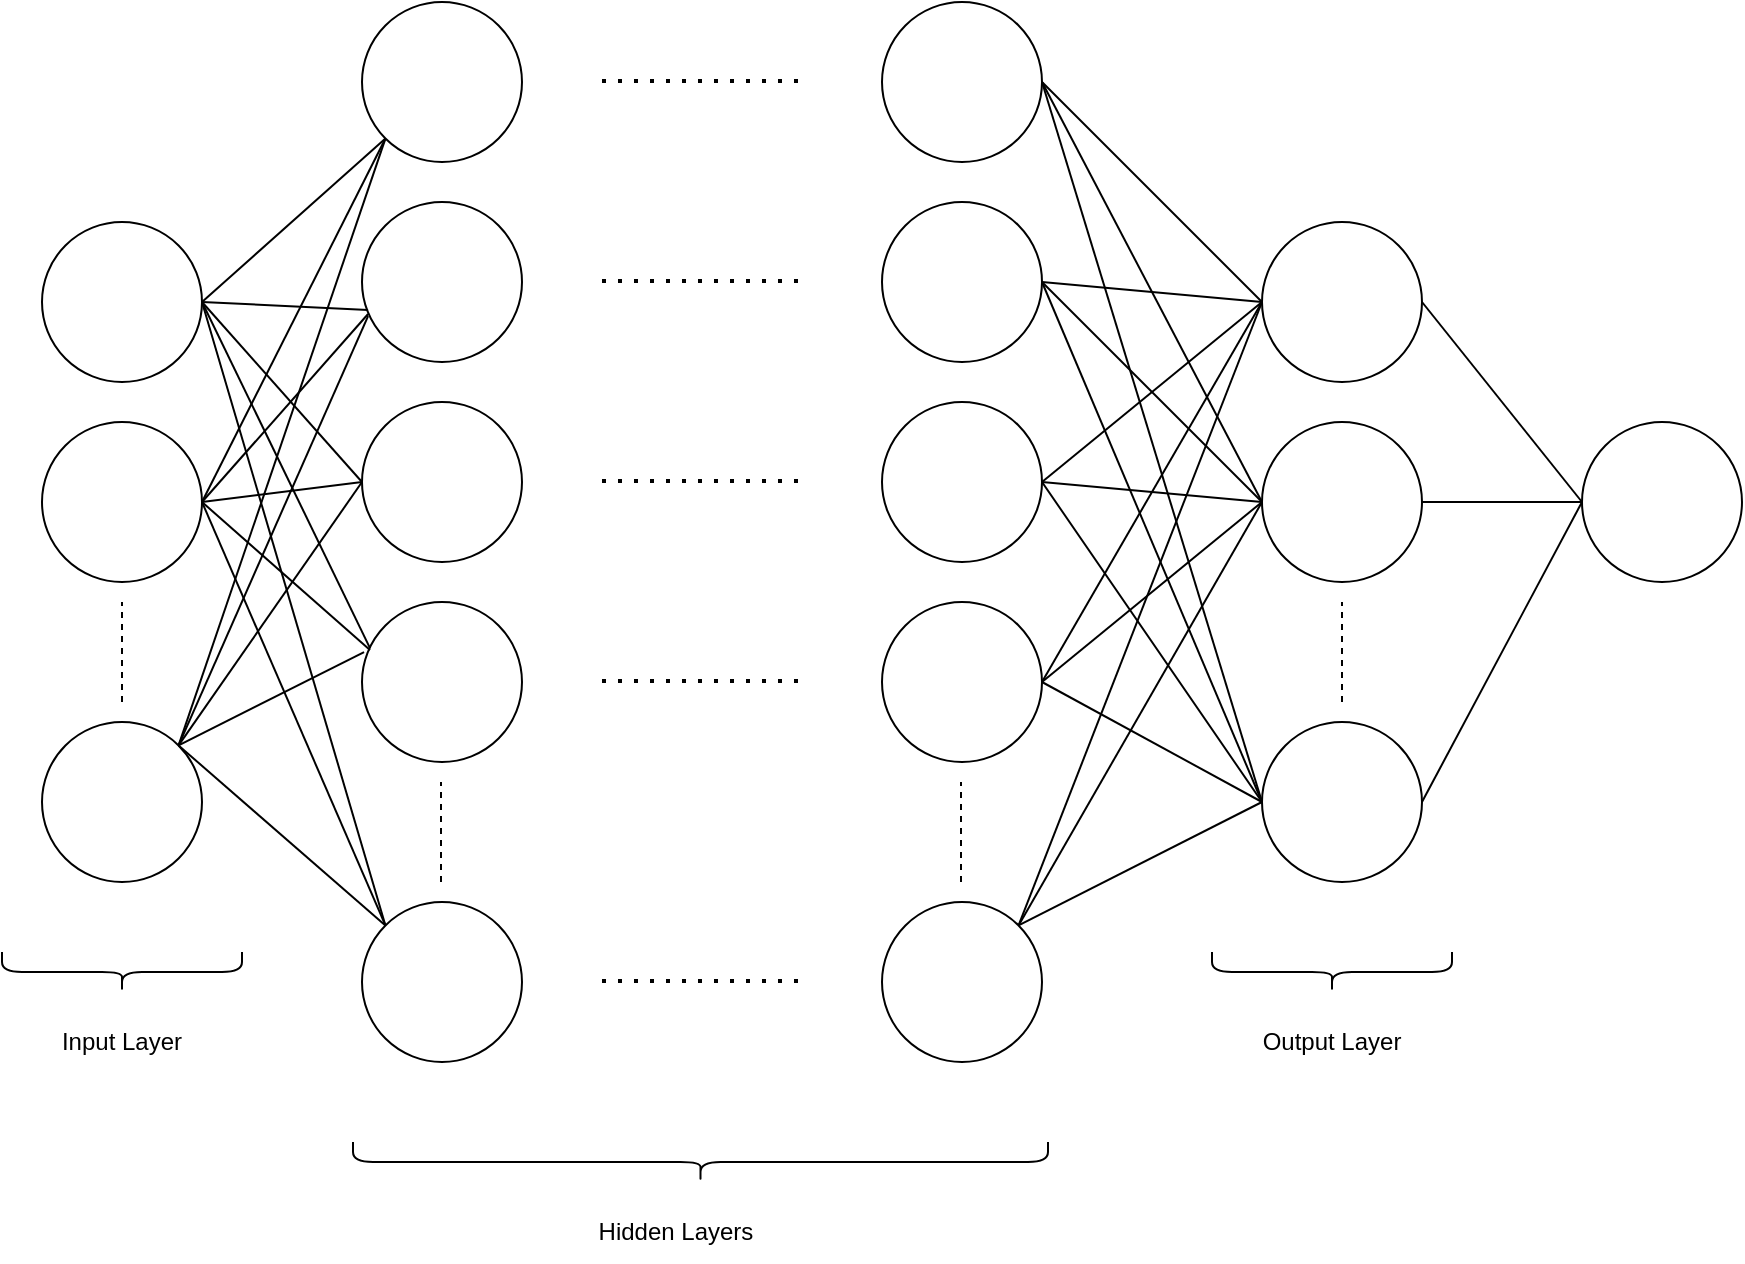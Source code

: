 <mxfile version="21.0.2" type="github"><diagram name="Strona-1" id="pCYO-B3yatbEwMQIHyl5"><mxGraphModel dx="1394" dy="766" grid="1" gridSize="10" guides="1" tooltips="1" connect="1" arrows="1" fold="1" page="1" pageScale="1" pageWidth="827" pageHeight="1169" math="0" shadow="0"><root><mxCell id="0"/><mxCell id="1" parent="0"/><mxCell id="n4thcdciaZ63eMLzYOiJ-1" value="" style="ellipse;whiteSpace=wrap;html=1;aspect=fixed;" parent="1" vertex="1"><mxGeometry x="30" y="250" width="80" height="80" as="geometry"/></mxCell><mxCell id="n4thcdciaZ63eMLzYOiJ-2" value="" style="ellipse;whiteSpace=wrap;html=1;aspect=fixed;" parent="1" vertex="1"><mxGeometry x="30" y="400" width="80" height="80" as="geometry"/></mxCell><mxCell id="n4thcdciaZ63eMLzYOiJ-3" value="" style="endArrow=none;dashed=1;html=1;rounded=0;" parent="1" edge="1"><mxGeometry width="50" height="50" relative="1" as="geometry"><mxPoint x="70" y="390" as="sourcePoint"/><mxPoint x="70" y="340" as="targetPoint"/></mxGeometry></mxCell><mxCell id="n4thcdciaZ63eMLzYOiJ-4" value="" style="ellipse;whiteSpace=wrap;html=1;aspect=fixed;" parent="1" vertex="1"><mxGeometry x="30" y="150" width="80" height="80" as="geometry"/></mxCell><mxCell id="n4thcdciaZ63eMLzYOiJ-5" value="" style="ellipse;whiteSpace=wrap;html=1;aspect=fixed;" parent="1" vertex="1"><mxGeometry x="190" y="40" width="80" height="80" as="geometry"/></mxCell><mxCell id="n4thcdciaZ63eMLzYOiJ-6" value="" style="ellipse;whiteSpace=wrap;html=1;aspect=fixed;" parent="1" vertex="1"><mxGeometry x="190" y="140" width="80" height="80" as="geometry"/></mxCell><mxCell id="n4thcdciaZ63eMLzYOiJ-7" value="" style="ellipse;whiteSpace=wrap;html=1;aspect=fixed;" parent="1" vertex="1"><mxGeometry x="190" y="240" width="80" height="80" as="geometry"/></mxCell><mxCell id="n4thcdciaZ63eMLzYOiJ-8" value="" style="ellipse;whiteSpace=wrap;html=1;aspect=fixed;" parent="1" vertex="1"><mxGeometry x="190" y="340" width="80" height="80" as="geometry"/></mxCell><mxCell id="n4thcdciaZ63eMLzYOiJ-9" value="" style="endArrow=none;dashed=1;html=1;rounded=0;" parent="1" edge="1"><mxGeometry width="50" height="50" relative="1" as="geometry"><mxPoint x="229.5" y="480" as="sourcePoint"/><mxPoint x="229.5" y="430" as="targetPoint"/></mxGeometry></mxCell><mxCell id="n4thcdciaZ63eMLzYOiJ-10" value="" style="ellipse;whiteSpace=wrap;html=1;aspect=fixed;" parent="1" vertex="1"><mxGeometry x="190" y="490" width="80" height="80" as="geometry"/></mxCell><mxCell id="n4thcdciaZ63eMLzYOiJ-11" value="" style="endArrow=none;html=1;rounded=0;entryX=0;entryY=1;entryDx=0;entryDy=0;exitX=1;exitY=0.5;exitDx=0;exitDy=0;" parent="1" source="n4thcdciaZ63eMLzYOiJ-4" target="n4thcdciaZ63eMLzYOiJ-5" edge="1"><mxGeometry width="50" height="50" relative="1" as="geometry"><mxPoint x="110" y="240" as="sourcePoint"/><mxPoint x="180" y="110" as="targetPoint"/></mxGeometry></mxCell><mxCell id="n4thcdciaZ63eMLzYOiJ-12" value="" style="endArrow=none;html=1;rounded=0;entryX=0.038;entryY=0.675;entryDx=0;entryDy=0;exitX=1;exitY=0.5;exitDx=0;exitDy=0;entryPerimeter=0;" parent="1" source="n4thcdciaZ63eMLzYOiJ-4" target="n4thcdciaZ63eMLzYOiJ-6" edge="1"><mxGeometry width="50" height="50" relative="1" as="geometry"><mxPoint x="118" y="262" as="sourcePoint"/><mxPoint x="212" y="118" as="targetPoint"/></mxGeometry></mxCell><mxCell id="n4thcdciaZ63eMLzYOiJ-13" value="" style="endArrow=none;html=1;rounded=0;entryX=0;entryY=0.5;entryDx=0;entryDy=0;exitX=1;exitY=0.5;exitDx=0;exitDy=0;" parent="1" source="n4thcdciaZ63eMLzYOiJ-4" target="n4thcdciaZ63eMLzYOiJ-7" edge="1"><mxGeometry width="50" height="50" relative="1" as="geometry"><mxPoint x="128" y="272" as="sourcePoint"/><mxPoint x="222" y="128" as="targetPoint"/></mxGeometry></mxCell><mxCell id="n4thcdciaZ63eMLzYOiJ-15" value="" style="endArrow=none;html=1;rounded=0;exitX=1;exitY=0.5;exitDx=0;exitDy=0;entryX=0.05;entryY=0.288;entryDx=0;entryDy=0;entryPerimeter=0;" parent="1" source="n4thcdciaZ63eMLzYOiJ-4" target="n4thcdciaZ63eMLzYOiJ-8" edge="1"><mxGeometry width="50" height="50" relative="1" as="geometry"><mxPoint x="130" y="290" as="sourcePoint"/><mxPoint x="190" y="370" as="targetPoint"/></mxGeometry></mxCell><mxCell id="n4thcdciaZ63eMLzYOiJ-16" value="" style="endArrow=none;html=1;rounded=0;exitX=1;exitY=0.5;exitDx=0;exitDy=0;entryX=0;entryY=0;entryDx=0;entryDy=0;" parent="1" source="n4thcdciaZ63eMLzYOiJ-4" target="n4thcdciaZ63eMLzYOiJ-10" edge="1"><mxGeometry width="50" height="50" relative="1" as="geometry"><mxPoint x="140" y="300" as="sourcePoint"/><mxPoint x="216" y="492" as="targetPoint"/></mxGeometry></mxCell><mxCell id="n4thcdciaZ63eMLzYOiJ-17" value="" style="endArrow=none;html=1;rounded=0;entryX=0;entryY=1;entryDx=0;entryDy=0;exitX=1;exitY=0.5;exitDx=0;exitDy=0;" parent="1" source="n4thcdciaZ63eMLzYOiJ-1" target="n4thcdciaZ63eMLzYOiJ-5" edge="1"><mxGeometry width="50" height="50" relative="1" as="geometry"><mxPoint x="130" y="290" as="sourcePoint"/><mxPoint x="212" y="118" as="targetPoint"/></mxGeometry></mxCell><mxCell id="n4thcdciaZ63eMLzYOiJ-18" value="" style="endArrow=none;html=1;rounded=0;exitX=1;exitY=0.5;exitDx=0;exitDy=0;entryX=0.038;entryY=0.7;entryDx=0;entryDy=0;entryPerimeter=0;" parent="1" source="n4thcdciaZ63eMLzYOiJ-1" target="n4thcdciaZ63eMLzYOiJ-6" edge="1"><mxGeometry width="50" height="50" relative="1" as="geometry"><mxPoint x="140" y="300" as="sourcePoint"/><mxPoint x="190" y="220" as="targetPoint"/></mxGeometry></mxCell><mxCell id="n4thcdciaZ63eMLzYOiJ-21" value="" style="endArrow=none;dashed=1;html=1;dashPattern=1 3;strokeWidth=2;rounded=0;" parent="1" edge="1"><mxGeometry width="50" height="50" relative="1" as="geometry"><mxPoint x="310" y="79.5" as="sourcePoint"/><mxPoint x="410" y="79.5" as="targetPoint"/></mxGeometry></mxCell><mxCell id="n4thcdciaZ63eMLzYOiJ-23" value="" style="endArrow=none;dashed=1;html=1;dashPattern=1 3;strokeWidth=2;rounded=0;" parent="1" edge="1"><mxGeometry width="50" height="50" relative="1" as="geometry"><mxPoint x="310" y="179.5" as="sourcePoint"/><mxPoint x="410" y="179.5" as="targetPoint"/></mxGeometry></mxCell><mxCell id="n4thcdciaZ63eMLzYOiJ-24" value="" style="endArrow=none;dashed=1;html=1;dashPattern=1 3;strokeWidth=2;rounded=0;" parent="1" edge="1"><mxGeometry width="50" height="50" relative="1" as="geometry"><mxPoint x="310" y="279.5" as="sourcePoint"/><mxPoint x="410" y="279.5" as="targetPoint"/></mxGeometry></mxCell><mxCell id="n4thcdciaZ63eMLzYOiJ-25" value="" style="endArrow=none;dashed=1;html=1;dashPattern=1 3;strokeWidth=2;rounded=0;" parent="1" edge="1"><mxGeometry width="50" height="50" relative="1" as="geometry"><mxPoint x="310" y="379.5" as="sourcePoint"/><mxPoint x="410" y="379.5" as="targetPoint"/></mxGeometry></mxCell><mxCell id="n4thcdciaZ63eMLzYOiJ-26" value="" style="endArrow=none;dashed=1;html=1;dashPattern=1 3;strokeWidth=2;rounded=0;" parent="1" edge="1"><mxGeometry width="50" height="50" relative="1" as="geometry"><mxPoint x="310" y="529.5" as="sourcePoint"/><mxPoint x="410" y="529.5" as="targetPoint"/></mxGeometry></mxCell><mxCell id="n4thcdciaZ63eMLzYOiJ-27" value="" style="ellipse;whiteSpace=wrap;html=1;aspect=fixed;" parent="1" vertex="1"><mxGeometry x="450" y="40" width="80" height="80" as="geometry"/></mxCell><mxCell id="n4thcdciaZ63eMLzYOiJ-28" value="" style="ellipse;whiteSpace=wrap;html=1;aspect=fixed;" parent="1" vertex="1"><mxGeometry x="450" y="140" width="80" height="80" as="geometry"/></mxCell><mxCell id="n4thcdciaZ63eMLzYOiJ-29" value="" style="ellipse;whiteSpace=wrap;html=1;aspect=fixed;" parent="1" vertex="1"><mxGeometry x="450" y="240" width="80" height="80" as="geometry"/></mxCell><mxCell id="n4thcdciaZ63eMLzYOiJ-30" value="" style="ellipse;whiteSpace=wrap;html=1;aspect=fixed;" parent="1" vertex="1"><mxGeometry x="450" y="340" width="80" height="80" as="geometry"/></mxCell><mxCell id="n4thcdciaZ63eMLzYOiJ-31" value="" style="endArrow=none;dashed=1;html=1;rounded=0;" parent="1" edge="1"><mxGeometry width="50" height="50" relative="1" as="geometry"><mxPoint x="489.5" y="480" as="sourcePoint"/><mxPoint x="489.5" y="430" as="targetPoint"/></mxGeometry></mxCell><mxCell id="n4thcdciaZ63eMLzYOiJ-32" value="" style="ellipse;whiteSpace=wrap;html=1;aspect=fixed;" parent="1" vertex="1"><mxGeometry x="450" y="490" width="80" height="80" as="geometry"/></mxCell><mxCell id="n4thcdciaZ63eMLzYOiJ-33" value="" style="ellipse;whiteSpace=wrap;html=1;aspect=fixed;" parent="1" vertex="1"><mxGeometry x="640" y="250" width="80" height="80" as="geometry"/></mxCell><mxCell id="n4thcdciaZ63eMLzYOiJ-34" value="" style="ellipse;whiteSpace=wrap;html=1;aspect=fixed;" parent="1" vertex="1"><mxGeometry x="640" y="400" width="80" height="80" as="geometry"/></mxCell><mxCell id="n4thcdciaZ63eMLzYOiJ-35" value="" style="endArrow=none;dashed=1;html=1;rounded=0;" parent="1" edge="1"><mxGeometry width="50" height="50" relative="1" as="geometry"><mxPoint x="680" y="390" as="sourcePoint"/><mxPoint x="680" y="340" as="targetPoint"/></mxGeometry></mxCell><mxCell id="n4thcdciaZ63eMLzYOiJ-36" value="" style="ellipse;whiteSpace=wrap;html=1;aspect=fixed;" parent="1" vertex="1"><mxGeometry x="640" y="150" width="80" height="80" as="geometry"/></mxCell><mxCell id="n4thcdciaZ63eMLzYOiJ-37" value="" style="endArrow=none;html=1;rounded=0;entryX=0;entryY=0.5;entryDx=0;entryDy=0;exitX=1;exitY=0.5;exitDx=0;exitDy=0;" parent="1" source="n4thcdciaZ63eMLzYOiJ-1" target="n4thcdciaZ63eMLzYOiJ-7" edge="1"><mxGeometry width="50" height="50" relative="1" as="geometry"><mxPoint x="390" y="420" as="sourcePoint"/><mxPoint x="440" y="370" as="targetPoint"/></mxGeometry></mxCell><mxCell id="n4thcdciaZ63eMLzYOiJ-38" value="" style="endArrow=none;html=1;rounded=0;exitX=1;exitY=0.5;exitDx=0;exitDy=0;entryX=0.05;entryY=0.3;entryDx=0;entryDy=0;entryPerimeter=0;" parent="1" source="n4thcdciaZ63eMLzYOiJ-1" target="n4thcdciaZ63eMLzYOiJ-8" edge="1"><mxGeometry width="50" height="50" relative="1" as="geometry"><mxPoint x="390" y="420" as="sourcePoint"/><mxPoint x="160" y="370" as="targetPoint"/></mxGeometry></mxCell><mxCell id="n4thcdciaZ63eMLzYOiJ-39" value="" style="endArrow=none;html=1;rounded=0;entryX=0;entryY=0;entryDx=0;entryDy=0;" parent="1" target="n4thcdciaZ63eMLzYOiJ-10" edge="1"><mxGeometry width="50" height="50" relative="1" as="geometry"><mxPoint x="110" y="290" as="sourcePoint"/><mxPoint x="200" y="500" as="targetPoint"/></mxGeometry></mxCell><mxCell id="n4thcdciaZ63eMLzYOiJ-40" value="" style="endArrow=none;html=1;rounded=0;entryX=0;entryY=0.5;entryDx=0;entryDy=0;exitX=1;exitY=0.5;exitDx=0;exitDy=0;" parent="1" source="n4thcdciaZ63eMLzYOiJ-27" target="n4thcdciaZ63eMLzYOiJ-36" edge="1"><mxGeometry width="50" height="50" relative="1" as="geometry"><mxPoint x="390" y="420" as="sourcePoint"/><mxPoint x="440" y="370" as="targetPoint"/></mxGeometry></mxCell><mxCell id="n4thcdciaZ63eMLzYOiJ-41" value="" style="endArrow=none;html=1;rounded=0;entryX=0;entryY=0.5;entryDx=0;entryDy=0;exitX=1;exitY=0.5;exitDx=0;exitDy=0;" parent="1" source="n4thcdciaZ63eMLzYOiJ-28" target="n4thcdciaZ63eMLzYOiJ-36" edge="1"><mxGeometry width="50" height="50" relative="1" as="geometry"><mxPoint x="400" y="430" as="sourcePoint"/><mxPoint x="450" y="380" as="targetPoint"/></mxGeometry></mxCell><mxCell id="n4thcdciaZ63eMLzYOiJ-42" value="" style="endArrow=none;html=1;rounded=0;exitX=1;exitY=0.5;exitDx=0;exitDy=0;" parent="1" source="n4thcdciaZ63eMLzYOiJ-29" edge="1"><mxGeometry width="50" height="50" relative="1" as="geometry"><mxPoint x="410" y="440" as="sourcePoint"/><mxPoint x="640" y="190" as="targetPoint"/></mxGeometry></mxCell><mxCell id="n4thcdciaZ63eMLzYOiJ-43" value="" style="endArrow=none;html=1;rounded=0;exitX=1;exitY=0.5;exitDx=0;exitDy=0;" parent="1" source="n4thcdciaZ63eMLzYOiJ-30" edge="1"><mxGeometry width="50" height="50" relative="1" as="geometry"><mxPoint x="420" y="450" as="sourcePoint"/><mxPoint x="640" y="190" as="targetPoint"/></mxGeometry></mxCell><mxCell id="n4thcdciaZ63eMLzYOiJ-44" value="" style="endArrow=none;html=1;rounded=0;entryX=0;entryY=0.5;entryDx=0;entryDy=0;exitX=1;exitY=0.5;exitDx=0;exitDy=0;" parent="1" source="n4thcdciaZ63eMLzYOiJ-27" target="n4thcdciaZ63eMLzYOiJ-33" edge="1"><mxGeometry width="50" height="50" relative="1" as="geometry"><mxPoint x="430" y="460" as="sourcePoint"/><mxPoint x="480" y="410" as="targetPoint"/></mxGeometry></mxCell><mxCell id="n4thcdciaZ63eMLzYOiJ-45" value="" style="endArrow=none;html=1;rounded=0;entryX=0;entryY=0.5;entryDx=0;entryDy=0;exitX=1;exitY=0.5;exitDx=0;exitDy=0;" parent="1" source="n4thcdciaZ63eMLzYOiJ-28" target="n4thcdciaZ63eMLzYOiJ-33" edge="1"><mxGeometry width="50" height="50" relative="1" as="geometry"><mxPoint x="440" y="470" as="sourcePoint"/><mxPoint x="490" y="420" as="targetPoint"/></mxGeometry></mxCell><mxCell id="n4thcdciaZ63eMLzYOiJ-46" value="" style="endArrow=none;html=1;rounded=0;exitX=1;exitY=0.5;exitDx=0;exitDy=0;" parent="1" source="n4thcdciaZ63eMLzYOiJ-29" edge="1"><mxGeometry width="50" height="50" relative="1" as="geometry"><mxPoint x="450" y="480" as="sourcePoint"/><mxPoint x="640" y="290" as="targetPoint"/></mxGeometry></mxCell><mxCell id="n4thcdciaZ63eMLzYOiJ-47" value="" style="endArrow=none;html=1;rounded=0;" parent="1" edge="1"><mxGeometry width="50" height="50" relative="1" as="geometry"><mxPoint x="530" y="380" as="sourcePoint"/><mxPoint x="640" y="290" as="targetPoint"/></mxGeometry></mxCell><mxCell id="n4thcdciaZ63eMLzYOiJ-48" value="" style="endArrow=none;html=1;rounded=0;entryX=0;entryY=0.5;entryDx=0;entryDy=0;exitX=1;exitY=0.5;exitDx=0;exitDy=0;" parent="1" source="n4thcdciaZ63eMLzYOiJ-27" target="n4thcdciaZ63eMLzYOiJ-34" edge="1"><mxGeometry width="50" height="50" relative="1" as="geometry"><mxPoint x="530" y="90" as="sourcePoint"/><mxPoint x="520" y="450" as="targetPoint"/></mxGeometry></mxCell><mxCell id="n4thcdciaZ63eMLzYOiJ-49" value="" style="endArrow=none;html=1;rounded=0;exitX=1;exitY=0.5;exitDx=0;exitDy=0;" parent="1" source="n4thcdciaZ63eMLzYOiJ-28" edge="1"><mxGeometry width="50" height="50" relative="1" as="geometry"><mxPoint x="480" y="510" as="sourcePoint"/><mxPoint x="640" y="440" as="targetPoint"/></mxGeometry></mxCell><mxCell id="n4thcdciaZ63eMLzYOiJ-50" value="" style="endArrow=none;html=1;rounded=0;exitX=1;exitY=0.5;exitDx=0;exitDy=0;" parent="1" source="n4thcdciaZ63eMLzYOiJ-29" edge="1"><mxGeometry width="50" height="50" relative="1" as="geometry"><mxPoint x="490" y="520" as="sourcePoint"/><mxPoint x="640" y="440" as="targetPoint"/></mxGeometry></mxCell><mxCell id="n4thcdciaZ63eMLzYOiJ-51" value="" style="endArrow=none;html=1;rounded=0;" parent="1" edge="1"><mxGeometry width="50" height="50" relative="1" as="geometry"><mxPoint x="530" y="380" as="sourcePoint"/><mxPoint x="640" y="440" as="targetPoint"/></mxGeometry></mxCell><mxCell id="n4thcdciaZ63eMLzYOiJ-52" value="" style="endArrow=none;html=1;rounded=0;exitX=1;exitY=0;exitDx=0;exitDy=0;" parent="1" source="n4thcdciaZ63eMLzYOiJ-32" edge="1"><mxGeometry width="50" height="50" relative="1" as="geometry"><mxPoint x="510" y="540" as="sourcePoint"/><mxPoint x="640" y="440" as="targetPoint"/></mxGeometry></mxCell><mxCell id="n4thcdciaZ63eMLzYOiJ-53" value="" style="endArrow=none;html=1;rounded=0;exitX=1;exitY=0;exitDx=0;exitDy=0;" parent="1" source="n4thcdciaZ63eMLzYOiJ-32" edge="1"><mxGeometry width="50" height="50" relative="1" as="geometry"><mxPoint x="520" y="550" as="sourcePoint"/><mxPoint x="640" y="290" as="targetPoint"/></mxGeometry></mxCell><mxCell id="n4thcdciaZ63eMLzYOiJ-56" value="" style="endArrow=none;html=1;rounded=0;entryX=0;entryY=0.5;entryDx=0;entryDy=0;exitX=1;exitY=0;exitDx=0;exitDy=0;" parent="1" source="n4thcdciaZ63eMLzYOiJ-32" target="n4thcdciaZ63eMLzYOiJ-36" edge="1"><mxGeometry width="50" height="50" relative="1" as="geometry"><mxPoint x="530" y="560" as="sourcePoint"/><mxPoint x="580" y="510" as="targetPoint"/></mxGeometry></mxCell><mxCell id="n4thcdciaZ63eMLzYOiJ-57" value="" style="endArrow=none;html=1;rounded=0;entryX=1;entryY=0;entryDx=0;entryDy=0;exitX=0;exitY=1;exitDx=0;exitDy=0;" parent="1" source="n4thcdciaZ63eMLzYOiJ-5" target="n4thcdciaZ63eMLzYOiJ-2" edge="1"><mxGeometry width="50" height="50" relative="1" as="geometry"><mxPoint x="540" y="570" as="sourcePoint"/><mxPoint x="590" y="520" as="targetPoint"/></mxGeometry></mxCell><mxCell id="n4thcdciaZ63eMLzYOiJ-58" value="" style="endArrow=none;html=1;rounded=0;exitX=1;exitY=0;exitDx=0;exitDy=0;entryX=0.038;entryY=0.713;entryDx=0;entryDy=0;entryPerimeter=0;" parent="1" source="n4thcdciaZ63eMLzYOiJ-2" target="n4thcdciaZ63eMLzYOiJ-6" edge="1"><mxGeometry width="50" height="50" relative="1" as="geometry"><mxPoint x="550" y="580" as="sourcePoint"/><mxPoint x="600" y="530" as="targetPoint"/></mxGeometry></mxCell><mxCell id="n4thcdciaZ63eMLzYOiJ-59" value="" style="endArrow=none;html=1;rounded=0;exitX=1;exitY=0;exitDx=0;exitDy=0;entryX=0;entryY=0.5;entryDx=0;entryDy=0;" parent="1" source="n4thcdciaZ63eMLzYOiJ-2" target="n4thcdciaZ63eMLzYOiJ-7" edge="1"><mxGeometry width="50" height="50" relative="1" as="geometry"><mxPoint x="560" y="590" as="sourcePoint"/><mxPoint x="610" y="540" as="targetPoint"/></mxGeometry></mxCell><mxCell id="n4thcdciaZ63eMLzYOiJ-60" value="" style="endArrow=none;html=1;rounded=0;exitX=1;exitY=0;exitDx=0;exitDy=0;entryX=0.013;entryY=0.313;entryDx=0;entryDy=0;entryPerimeter=0;" parent="1" source="n4thcdciaZ63eMLzYOiJ-2" target="n4thcdciaZ63eMLzYOiJ-8" edge="1"><mxGeometry width="50" height="50" relative="1" as="geometry"><mxPoint x="570" y="600" as="sourcePoint"/><mxPoint x="190" y="360" as="targetPoint"/></mxGeometry></mxCell><mxCell id="n4thcdciaZ63eMLzYOiJ-61" value="" style="endArrow=none;html=1;rounded=0;exitX=1;exitY=0;exitDx=0;exitDy=0;entryX=0;entryY=0;entryDx=0;entryDy=0;" parent="1" source="n4thcdciaZ63eMLzYOiJ-2" target="n4thcdciaZ63eMLzYOiJ-10" edge="1"><mxGeometry width="50" height="50" relative="1" as="geometry"><mxPoint x="580" y="610" as="sourcePoint"/><mxPoint x="630" y="560" as="targetPoint"/></mxGeometry></mxCell><mxCell id="n4thcdciaZ63eMLzYOiJ-66" value="" style="ellipse;whiteSpace=wrap;html=1;aspect=fixed;" parent="1" vertex="1"><mxGeometry x="800" y="250" width="80" height="80" as="geometry"/></mxCell><mxCell id="n4thcdciaZ63eMLzYOiJ-68" value="" style="endArrow=none;html=1;rounded=0;entryX=0;entryY=0.5;entryDx=0;entryDy=0;exitX=1;exitY=0.5;exitDx=0;exitDy=0;" parent="1" source="n4thcdciaZ63eMLzYOiJ-33" target="n4thcdciaZ63eMLzYOiJ-66" edge="1"><mxGeometry width="50" height="50" relative="1" as="geometry"><mxPoint x="630" y="660" as="sourcePoint"/><mxPoint x="680" y="610" as="targetPoint"/></mxGeometry></mxCell><mxCell id="n4thcdciaZ63eMLzYOiJ-69" value="" style="endArrow=none;html=1;rounded=0;entryX=0;entryY=0.5;entryDx=0;entryDy=0;exitX=1;exitY=0.5;exitDx=0;exitDy=0;" parent="1" source="n4thcdciaZ63eMLzYOiJ-34" target="n4thcdciaZ63eMLzYOiJ-66" edge="1"><mxGeometry width="50" height="50" relative="1" as="geometry"><mxPoint x="640" y="670" as="sourcePoint"/><mxPoint x="690" y="620" as="targetPoint"/></mxGeometry></mxCell><mxCell id="n4thcdciaZ63eMLzYOiJ-71" value="" style="endArrow=none;html=1;rounded=0;entryX=0;entryY=0.5;entryDx=0;entryDy=0;exitX=1;exitY=0.5;exitDx=0;exitDy=0;" parent="1" source="n4thcdciaZ63eMLzYOiJ-36" target="n4thcdciaZ63eMLzYOiJ-66" edge="1"><mxGeometry width="50" height="50" relative="1" as="geometry"><mxPoint x="660" y="690" as="sourcePoint"/><mxPoint x="710" y="640" as="targetPoint"/></mxGeometry></mxCell><mxCell id="n4thcdciaZ63eMLzYOiJ-74" value="" style="shape=curlyBracket;whiteSpace=wrap;html=1;rounded=1;flipH=1;labelPosition=right;verticalLabelPosition=middle;align=left;verticalAlign=middle;rotation=90;" parent="1" vertex="1"><mxGeometry x="60" y="465" width="20" height="120" as="geometry"/></mxCell><mxCell id="n4thcdciaZ63eMLzYOiJ-75" value="" style="shape=curlyBracket;whiteSpace=wrap;html=1;rounded=1;flipH=1;labelPosition=right;verticalLabelPosition=middle;align=left;verticalAlign=middle;rotation=90;" parent="1" vertex="1"><mxGeometry x="349.25" y="446.25" width="20" height="347.5" as="geometry"/></mxCell><mxCell id="n4thcdciaZ63eMLzYOiJ-76" value="" style="shape=curlyBracket;whiteSpace=wrap;html=1;rounded=1;flipH=1;labelPosition=right;verticalLabelPosition=middle;align=left;verticalAlign=middle;rotation=90;" parent="1" vertex="1"><mxGeometry x="665" y="465" width="20" height="120" as="geometry"/></mxCell><mxCell id="n4thcdciaZ63eMLzYOiJ-77" value="Input Layer" style="text;html=1;strokeColor=none;fillColor=none;align=center;verticalAlign=middle;whiteSpace=wrap;rounded=0;" parent="1" vertex="1"><mxGeometry x="25" y="545" width="90" height="30" as="geometry"/></mxCell><mxCell id="n4thcdciaZ63eMLzYOiJ-78" value="Output Layer" style="text;html=1;strokeColor=none;fillColor=none;align=center;verticalAlign=middle;whiteSpace=wrap;rounded=0;" parent="1" vertex="1"><mxGeometry x="630" y="545" width="90" height="30" as="geometry"/></mxCell><mxCell id="n4thcdciaZ63eMLzYOiJ-79" value="Hidden Layers" style="text;html=1;strokeColor=none;fillColor=none;align=center;verticalAlign=middle;whiteSpace=wrap;rounded=0;" parent="1" vertex="1"><mxGeometry x="302" y="640" width="90" height="30" as="geometry"/></mxCell></root></mxGraphModel></diagram></mxfile>